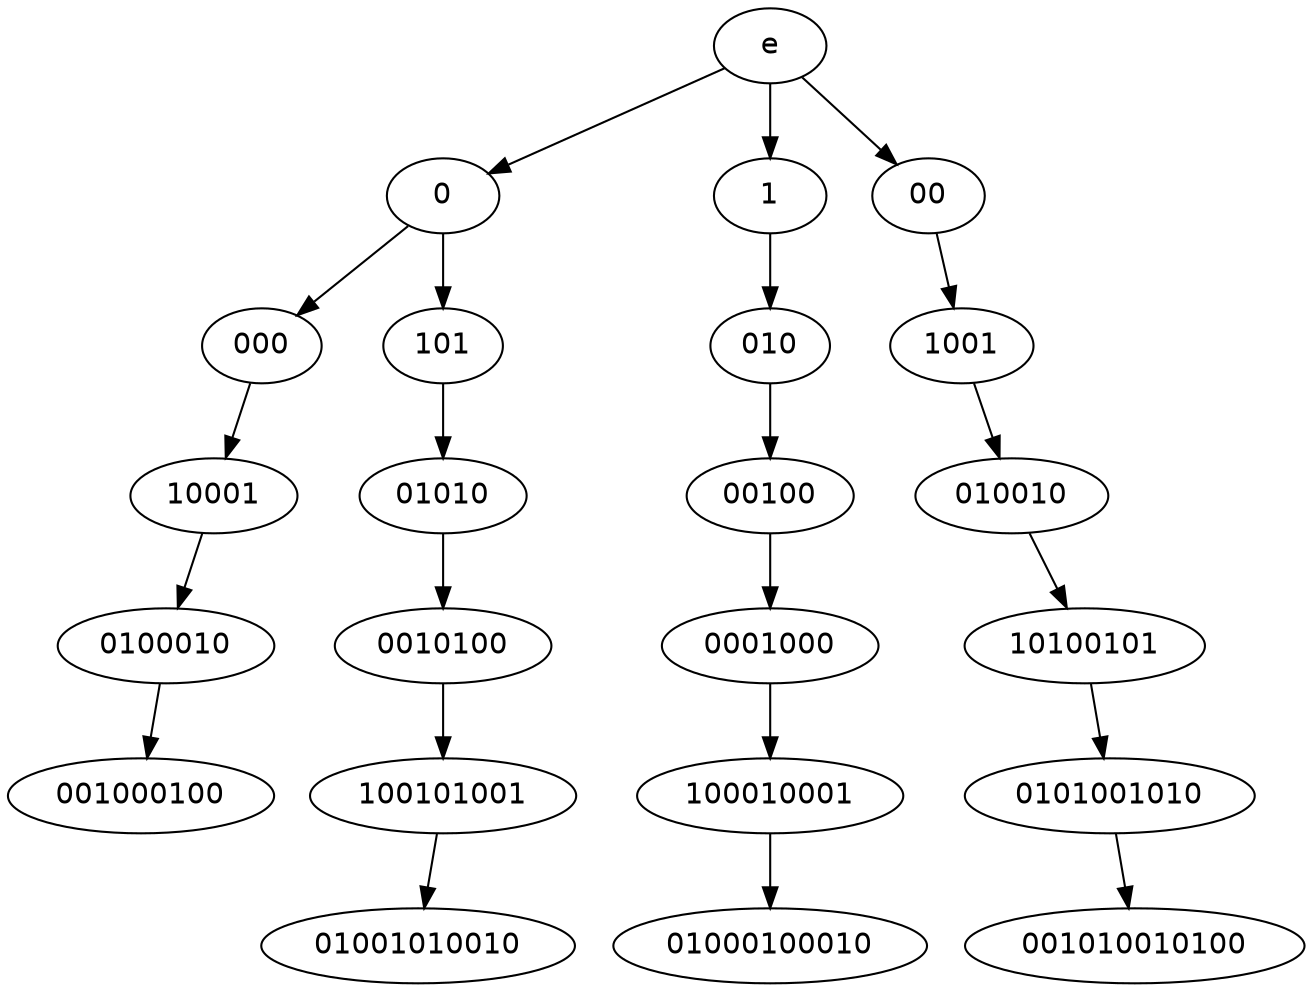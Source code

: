 digraph G {
node [fontname = "DejaVuSans"];
e -> 0;
e -> 1;
e -> 00;
0 -> 000;
0 -> 101;
000 -> 10001;
10001 -> 0100010;
0100010 -> 001000100;
101 -> 01010;
01010 -> 0010100;
0010100 -> 100101001;
100101001 -> 01001010010;
1 -> 010;
010 -> 00100;
00100 -> 0001000;
0001000 -> 100010001;
100010001 -> 01000100010;
00 -> 1001;
1001 -> 010010;
010010 -> 10100101;
10100101 -> 0101001010;
0101001010 -> 001010010100;
}
